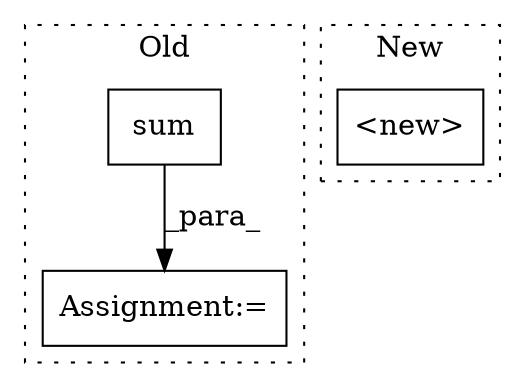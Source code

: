 digraph G {
subgraph cluster0 {
1 [label="sum" a="32" s="1557,1584" l="4,1" shape="box"];
3 [label="Assignment:=" a="7" s="1550" l="1" shape="box"];
label = "Old";
style="dotted";
}
subgraph cluster1 {
2 [label="<new>" a="14" s="1706" l="17" shape="box"];
label = "New";
style="dotted";
}
1 -> 3 [label="_para_"];
}
